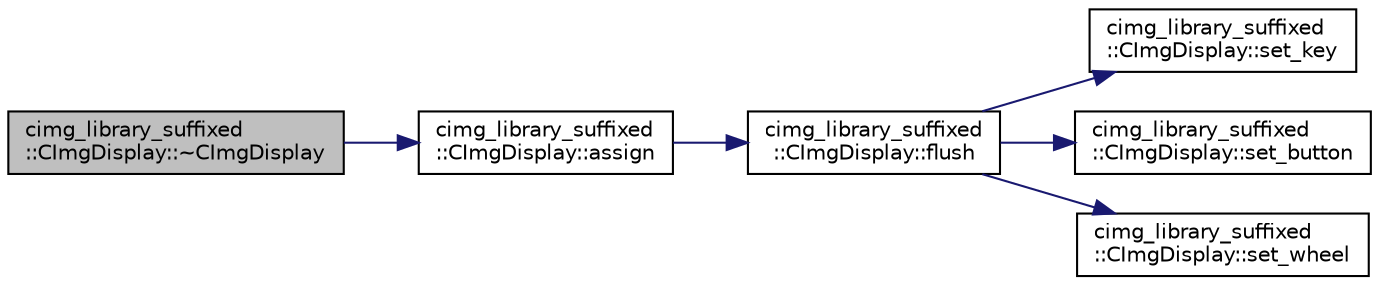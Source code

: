 digraph "cimg_library_suffixed::CImgDisplay::~CImgDisplay"
{
  edge [fontname="Helvetica",fontsize="10",labelfontname="Helvetica",labelfontsize="10"];
  node [fontname="Helvetica",fontsize="10",shape=record];
  rankdir="LR";
  Node1 [label="cimg_library_suffixed\l::CImgDisplay::~CImgDisplay",height=0.2,width=0.4,color="black", fillcolor="grey75", style="filled" fontcolor="black"];
  Node1 -> Node2 [color="midnightblue",fontsize="10",style="solid",fontname="Helvetica"];
  Node2 [label="cimg_library_suffixed\l::CImgDisplay::assign",height=0.2,width=0.4,color="black", fillcolor="white", style="filled",URL="$structcimg__library__suffixed_1_1_c_img_display.html#a93447fdffa6c250ebc03e62e9279d603",tooltip="Destructor - Empty constructor ."];
  Node2 -> Node3 [color="midnightblue",fontsize="10",style="solid",fontname="Helvetica"];
  Node3 [label="cimg_library_suffixed\l::CImgDisplay::flush",height=0.2,width=0.4,color="black", fillcolor="white", style="filled",URL="$structcimg__library__suffixed_1_1_c_img_display.html#a260b55ecbe9f4648a045357f8906f3c7",tooltip="Flush all display events."];
  Node3 -> Node4 [color="midnightblue",fontsize="10",style="solid",fontname="Helvetica"];
  Node4 [label="cimg_library_suffixed\l::CImgDisplay::set_key",height=0.2,width=0.4,color="black", fillcolor="white", style="filled",URL="$structcimg__library__suffixed_1_1_c_img_display.html#a23693d0cc3adc326739bafdc0f3ad3ed",tooltip="Flush all key events."];
  Node3 -> Node5 [color="midnightblue",fontsize="10",style="solid",fontname="Helvetica"];
  Node5 [label="cimg_library_suffixed\l::CImgDisplay::set_button",height=0.2,width=0.4,color="black", fillcolor="white", style="filled",URL="$structcimg__library__suffixed_1_1_c_img_display.html#a9626cbb82f0db7c2f8a9936822e62125",tooltip="Simulate a mouse button release event."];
  Node3 -> Node6 [color="midnightblue",fontsize="10",style="solid",fontname="Helvetica"];
  Node6 [label="cimg_library_suffixed\l::CImgDisplay::set_wheel",height=0.2,width=0.4,color="black", fillcolor="white", style="filled",URL="$structcimg__library__suffixed_1_1_c_img_display.html#a4ce1d2c8224658626b37215edfe58ad8",tooltip="Flush all mouse wheel events."];
}
